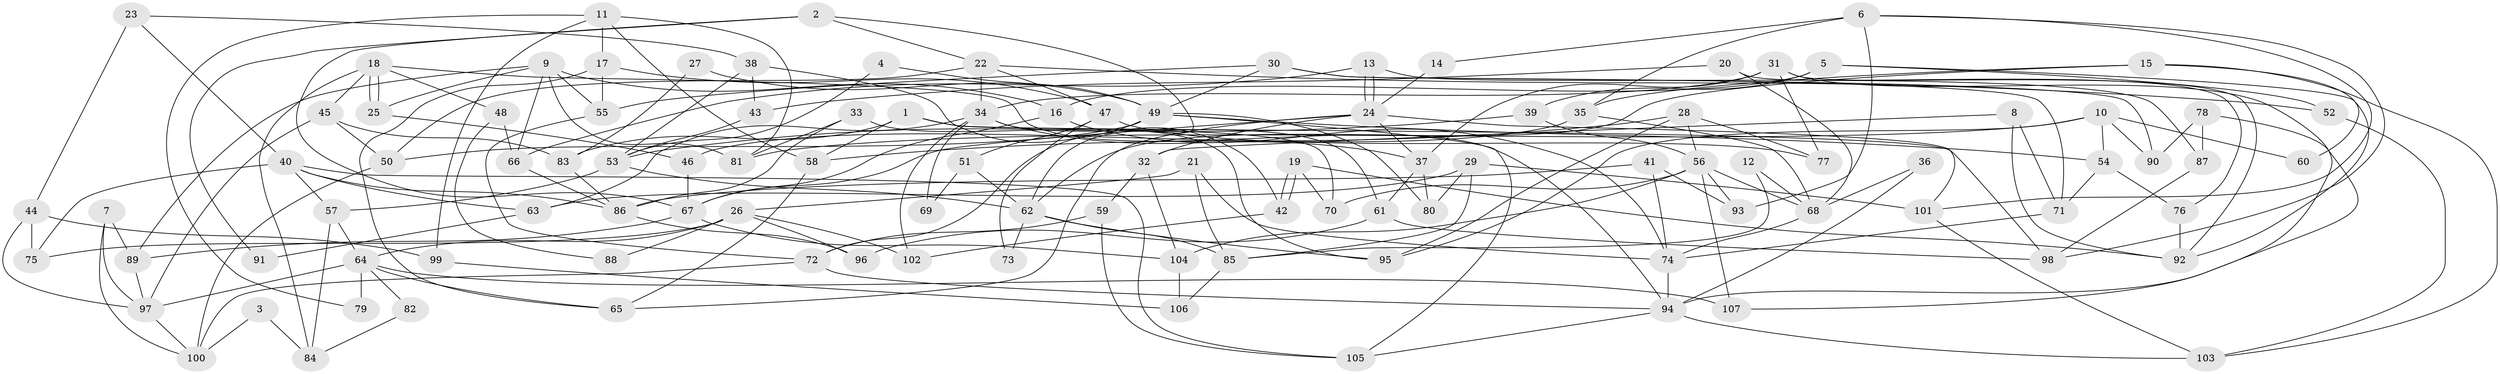 // coarse degree distribution, {7: 0.05555555555555555, 8: 0.16666666666666666, 4: 0.2777777777777778, 6: 0.18518518518518517, 5: 0.16666666666666666, 2: 0.037037037037037035, 3: 0.07407407407407407, 9: 0.018518518518518517, 11: 0.018518518518518517}
// Generated by graph-tools (version 1.1) at 2025/37/03/04/25 23:37:05]
// undirected, 107 vertices, 214 edges
graph export_dot {
  node [color=gray90,style=filled];
  1;
  2;
  3;
  4;
  5;
  6;
  7;
  8;
  9;
  10;
  11;
  12;
  13;
  14;
  15;
  16;
  17;
  18;
  19;
  20;
  21;
  22;
  23;
  24;
  25;
  26;
  27;
  28;
  29;
  30;
  31;
  32;
  33;
  34;
  35;
  36;
  37;
  38;
  39;
  40;
  41;
  42;
  43;
  44;
  45;
  46;
  47;
  48;
  49;
  50;
  51;
  52;
  53;
  54;
  55;
  56;
  57;
  58;
  59;
  60;
  61;
  62;
  63;
  64;
  65;
  66;
  67;
  68;
  69;
  70;
  71;
  72;
  73;
  74;
  75;
  76;
  77;
  78;
  79;
  80;
  81;
  82;
  83;
  84;
  85;
  86;
  87;
  88;
  89;
  90;
  91;
  92;
  93;
  94;
  95;
  96;
  97;
  98;
  99;
  100;
  101;
  102;
  103;
  104;
  105;
  106;
  107;
  1 -- 70;
  1 -- 58;
  1 -- 83;
  1 -- 98;
  2 -- 62;
  2 -- 67;
  2 -- 22;
  2 -- 91;
  3 -- 100;
  3 -- 84;
  4 -- 49;
  4 -- 53;
  5 -- 16;
  5 -- 52;
  5 -- 39;
  5 -- 92;
  6 -- 98;
  6 -- 93;
  6 -- 14;
  6 -- 35;
  6 -- 101;
  7 -- 97;
  7 -- 89;
  7 -- 100;
  8 -- 32;
  8 -- 92;
  8 -- 71;
  9 -- 16;
  9 -- 25;
  9 -- 55;
  9 -- 66;
  9 -- 81;
  9 -- 89;
  10 -- 54;
  10 -- 90;
  10 -- 60;
  10 -- 81;
  10 -- 95;
  11 -- 81;
  11 -- 99;
  11 -- 17;
  11 -- 58;
  11 -- 79;
  12 -- 68;
  12 -- 85;
  13 -- 66;
  13 -- 24;
  13 -- 24;
  13 -- 87;
  14 -- 24;
  15 -- 62;
  15 -- 103;
  15 -- 35;
  15 -- 60;
  16 -- 74;
  16 -- 67;
  17 -- 55;
  17 -- 47;
  17 -- 65;
  18 -- 25;
  18 -- 25;
  18 -- 94;
  18 -- 45;
  18 -- 48;
  18 -- 84;
  19 -- 42;
  19 -- 42;
  19 -- 92;
  19 -- 70;
  20 -- 43;
  20 -- 68;
  20 -- 76;
  21 -- 26;
  21 -- 74;
  21 -- 85;
  22 -- 47;
  22 -- 34;
  22 -- 50;
  22 -- 52;
  23 -- 44;
  23 -- 40;
  23 -- 38;
  24 -- 37;
  24 -- 32;
  24 -- 65;
  24 -- 67;
  24 -- 101;
  25 -- 46;
  26 -- 102;
  26 -- 64;
  26 -- 75;
  26 -- 88;
  26 -- 96;
  27 -- 49;
  27 -- 83;
  28 -- 95;
  28 -- 58;
  28 -- 56;
  28 -- 77;
  29 -- 63;
  29 -- 101;
  29 -- 80;
  29 -- 85;
  30 -- 71;
  30 -- 49;
  30 -- 55;
  30 -- 90;
  31 -- 34;
  31 -- 37;
  31 -- 77;
  31 -- 92;
  31 -- 94;
  32 -- 104;
  32 -- 59;
  33 -- 95;
  33 -- 81;
  33 -- 86;
  34 -- 37;
  34 -- 61;
  34 -- 63;
  34 -- 69;
  34 -- 102;
  35 -- 46;
  35 -- 68;
  36 -- 68;
  36 -- 94;
  37 -- 80;
  37 -- 61;
  38 -- 53;
  38 -- 42;
  38 -- 43;
  39 -- 56;
  39 -- 53;
  40 -- 86;
  40 -- 105;
  40 -- 57;
  40 -- 63;
  40 -- 75;
  41 -- 86;
  41 -- 74;
  41 -- 93;
  42 -- 102;
  43 -- 53;
  44 -- 97;
  44 -- 75;
  44 -- 99;
  45 -- 50;
  45 -- 83;
  45 -- 97;
  46 -- 67;
  47 -- 77;
  47 -- 51;
  47 -- 73;
  48 -- 66;
  48 -- 88;
  49 -- 50;
  49 -- 72;
  49 -- 54;
  49 -- 80;
  49 -- 105;
  50 -- 100;
  51 -- 62;
  51 -- 69;
  52 -- 103;
  53 -- 57;
  53 -- 62;
  54 -- 76;
  54 -- 71;
  55 -- 72;
  56 -- 68;
  56 -- 70;
  56 -- 93;
  56 -- 104;
  56 -- 107;
  57 -- 64;
  57 -- 84;
  58 -- 65;
  59 -- 105;
  59 -- 72;
  61 -- 96;
  61 -- 98;
  62 -- 85;
  62 -- 73;
  62 -- 95;
  63 -- 91;
  64 -- 97;
  64 -- 65;
  64 -- 79;
  64 -- 82;
  64 -- 107;
  66 -- 86;
  67 -- 89;
  67 -- 104;
  68 -- 74;
  71 -- 74;
  72 -- 94;
  72 -- 100;
  74 -- 94;
  76 -- 92;
  78 -- 87;
  78 -- 107;
  78 -- 90;
  82 -- 84;
  83 -- 86;
  85 -- 106;
  86 -- 96;
  87 -- 98;
  89 -- 97;
  94 -- 103;
  94 -- 105;
  97 -- 100;
  99 -- 106;
  101 -- 103;
  104 -- 106;
}
